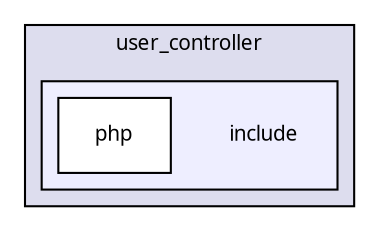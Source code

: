 digraph "packages/user/packages/user_controller/include/" {
  compound=true
  node [ fontsize="10", fontname="FreeSans.ttf"];
  edge [ labelfontsize="10", labelfontname="FreeSans.ttf"];
  subgraph clusterdir_2834c4b3a9082cf0f99c6f226702e2a8 {
    graph [ bgcolor="#ddddee", pencolor="black", label="user_controller" fontname="FreeSans.ttf", fontsize="10", URL="dir_2834c4b3a9082cf0f99c6f226702e2a8.html"]
  subgraph clusterdir_abe771eb4b23e45c9809ec19c289633d {
    graph [ bgcolor="#eeeeff", pencolor="black", label="" URL="dir_abe771eb4b23e45c9809ec19c289633d.html"];
    dir_abe771eb4b23e45c9809ec19c289633d [shape=plaintext label="include"];
    dir_d5a8b3e0597605d37e56c50cee3eec66 [shape=box label="php" color="black" fillcolor="white" style="filled" URL="dir_d5a8b3e0597605d37e56c50cee3eec66.html"];
  }
  }
}
